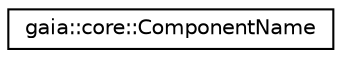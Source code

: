 digraph G
{
  edge [fontname="Helvetica",fontsize="10",labelfontname="Helvetica",labelfontsize="10"];
  node [fontname="Helvetica",fontsize="10",shape=record];
  rankdir=LR;
  Node1 [label="gaia::core::ComponentName",height=0.2,width=0.4,color="black", fillcolor="white", style="filled",URL="$d3/d1c/classgaia_1_1core_1_1_component_name.html",tooltip="Identifier for a specific application component (core::Page, core::Delegate, core::Subscriber, or content::ContentProvider) that is available."];
}
